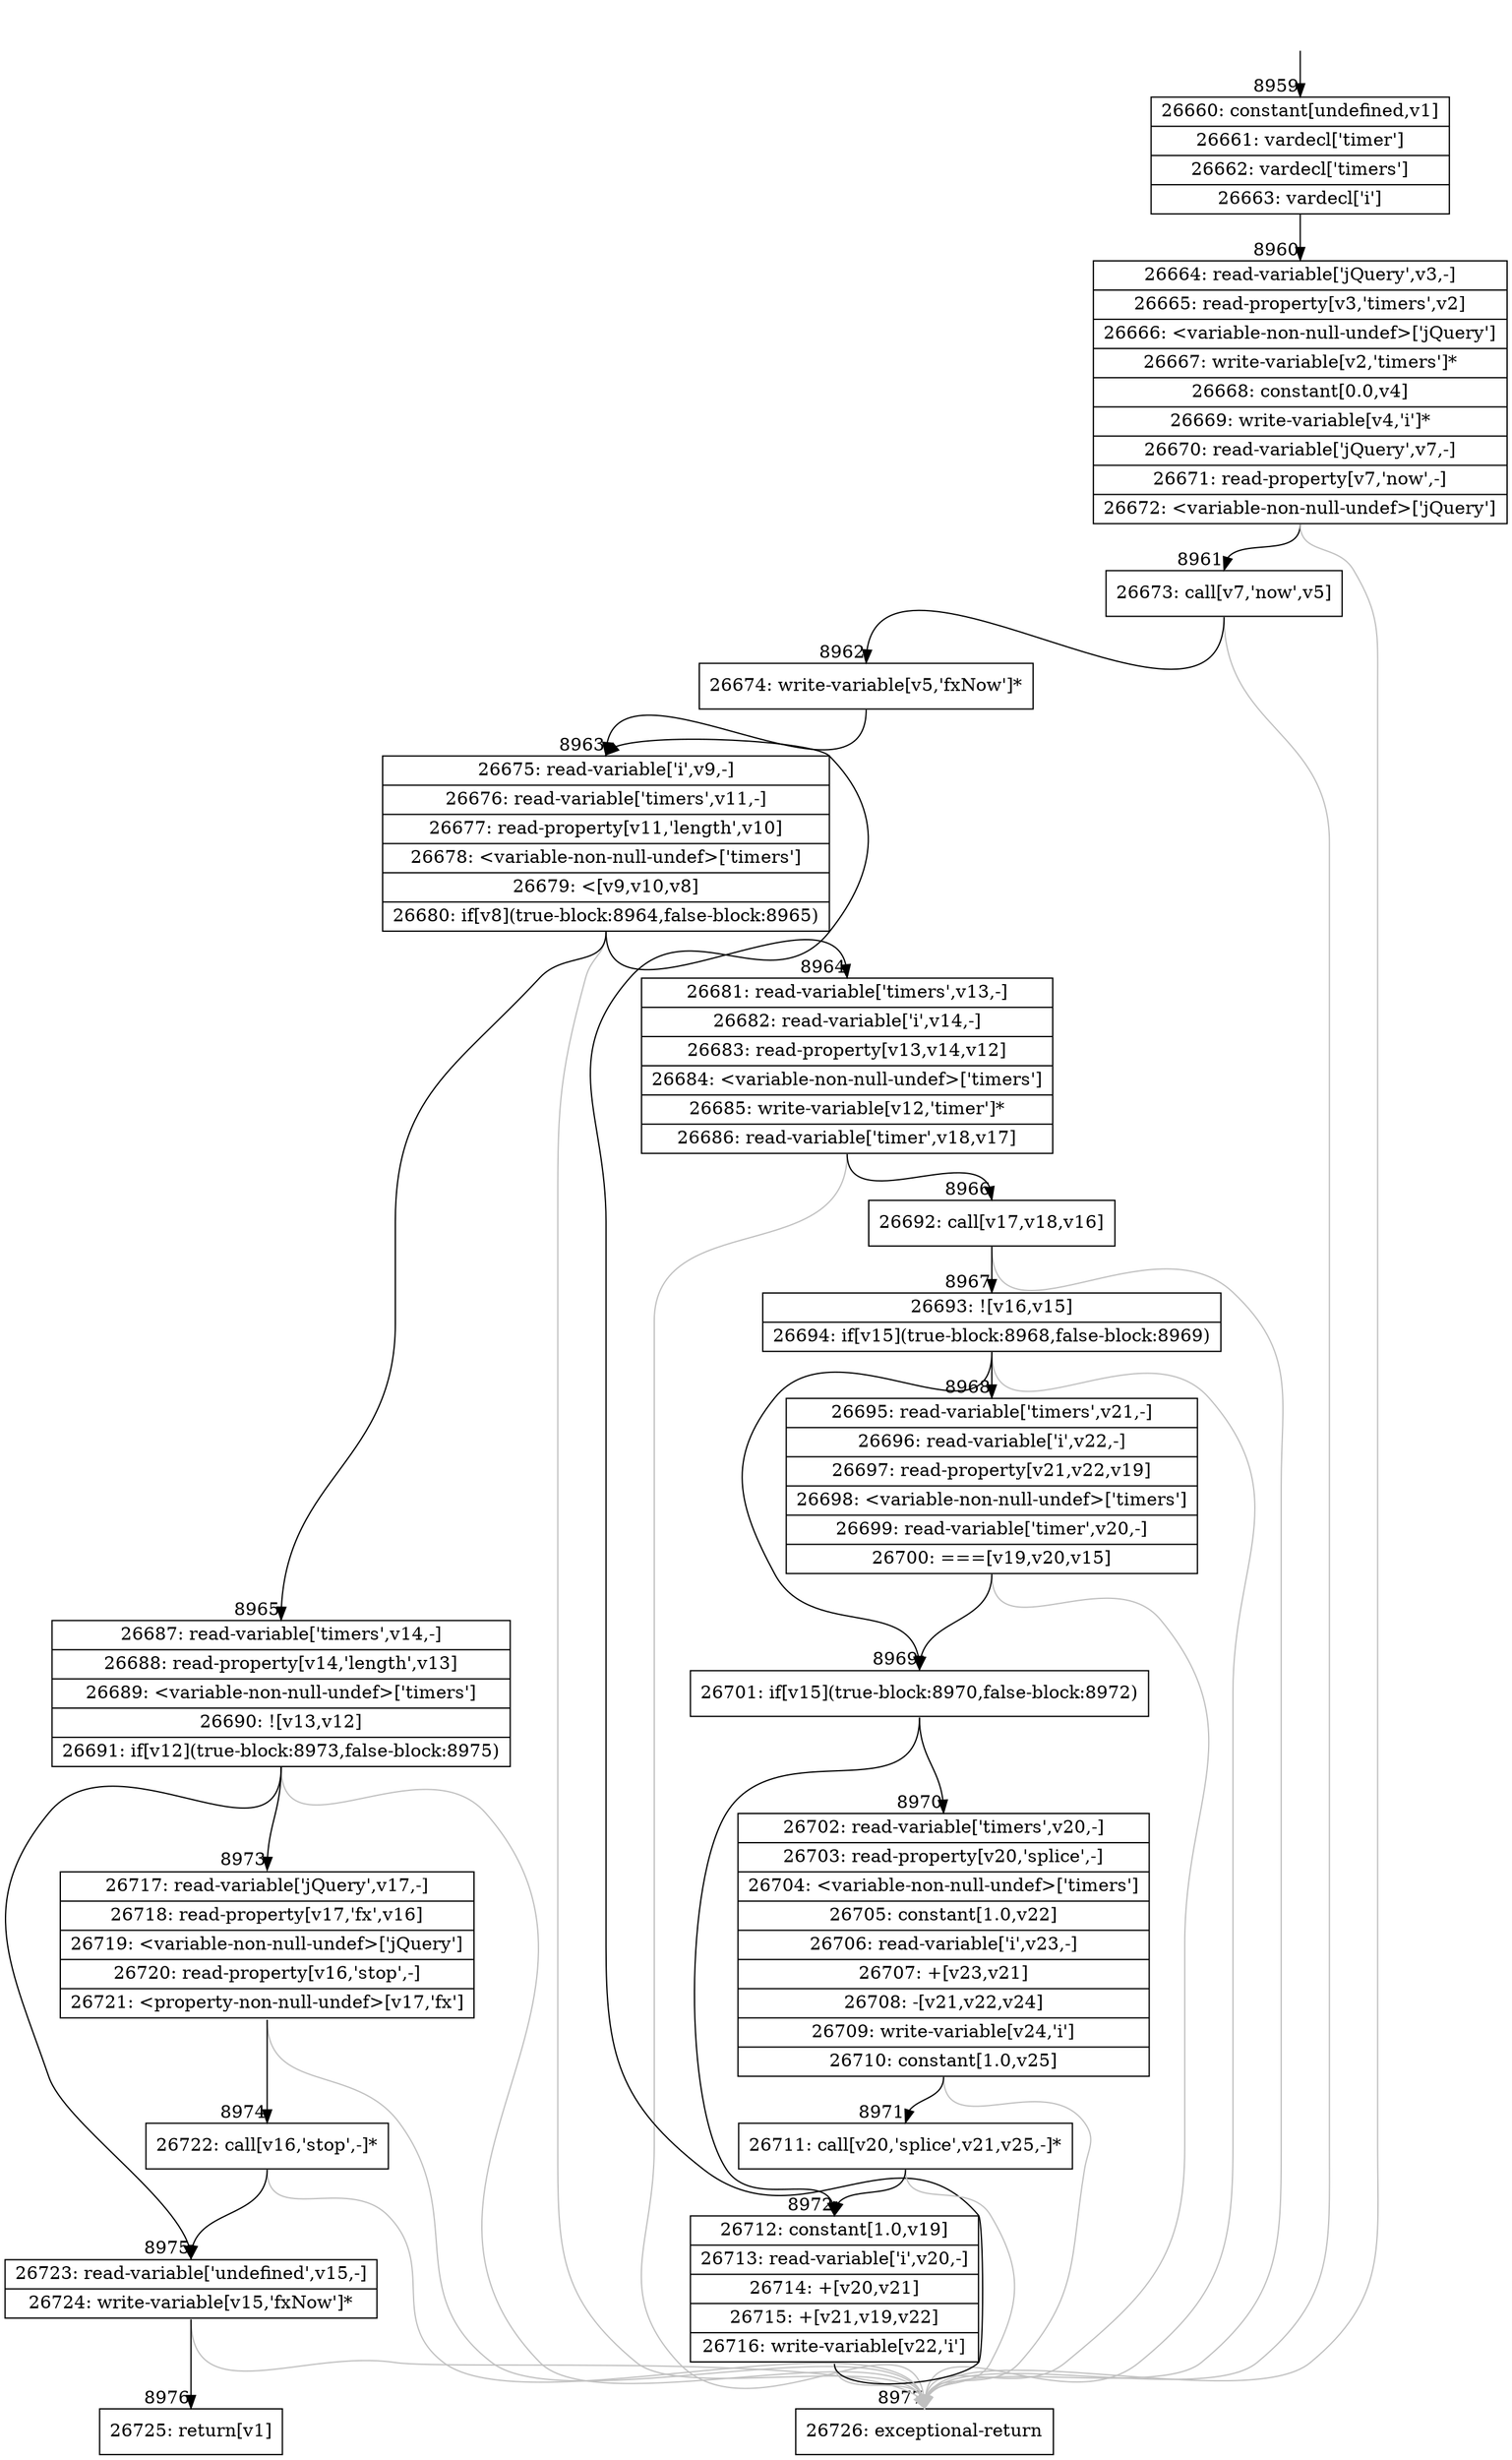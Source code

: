 digraph {
rankdir="TD"
BB_entry558[shape=none,label=""];
BB_entry558 -> BB8959 [tailport=s, headport=n, headlabel="    8959"]
BB8959 [shape=record label="{26660: constant[undefined,v1]|26661: vardecl['timer']|26662: vardecl['timers']|26663: vardecl['i']}" ] 
BB8959 -> BB8960 [tailport=s, headport=n, headlabel="      8960"]
BB8960 [shape=record label="{26664: read-variable['jQuery',v3,-]|26665: read-property[v3,'timers',v2]|26666: \<variable-non-null-undef\>['jQuery']|26667: write-variable[v2,'timers']*|26668: constant[0.0,v4]|26669: write-variable[v4,'i']*|26670: read-variable['jQuery',v7,-]|26671: read-property[v7,'now',-]|26672: \<variable-non-null-undef\>['jQuery']}" ] 
BB8960 -> BB8961 [tailport=s, headport=n, headlabel="      8961"]
BB8960 -> BB8977 [tailport=s, headport=n, color=gray, headlabel="      8977"]
BB8961 [shape=record label="{26673: call[v7,'now',v5]}" ] 
BB8961 -> BB8962 [tailport=s, headport=n, headlabel="      8962"]
BB8961 -> BB8977 [tailport=s, headport=n, color=gray]
BB8962 [shape=record label="{26674: write-variable[v5,'fxNow']*}" ] 
BB8962 -> BB8963 [tailport=s, headport=n, headlabel="      8963"]
BB8963 [shape=record label="{26675: read-variable['i',v9,-]|26676: read-variable['timers',v11,-]|26677: read-property[v11,'length',v10]|26678: \<variable-non-null-undef\>['timers']|26679: \<[v9,v10,v8]|26680: if[v8](true-block:8964,false-block:8965)}" ] 
BB8963 -> BB8964 [tailport=s, headport=n, headlabel="      8964"]
BB8963 -> BB8965 [tailport=s, headport=n, headlabel="      8965"]
BB8963 -> BB8977 [tailport=s, headport=n, color=gray]
BB8964 [shape=record label="{26681: read-variable['timers',v13,-]|26682: read-variable['i',v14,-]|26683: read-property[v13,v14,v12]|26684: \<variable-non-null-undef\>['timers']|26685: write-variable[v12,'timer']*|26686: read-variable['timer',v18,v17]}" ] 
BB8964 -> BB8966 [tailport=s, headport=n, headlabel="      8966"]
BB8964 -> BB8977 [tailport=s, headport=n, color=gray]
BB8965 [shape=record label="{26687: read-variable['timers',v14,-]|26688: read-property[v14,'length',v13]|26689: \<variable-non-null-undef\>['timers']|26690: ![v13,v12]|26691: if[v12](true-block:8973,false-block:8975)}" ] 
BB8965 -> BB8973 [tailport=s, headport=n, headlabel="      8973"]
BB8965 -> BB8975 [tailport=s, headport=n, headlabel="      8975"]
BB8965 -> BB8977 [tailport=s, headport=n, color=gray]
BB8966 [shape=record label="{26692: call[v17,v18,v16]}" ] 
BB8966 -> BB8967 [tailport=s, headport=n, headlabel="      8967"]
BB8966 -> BB8977 [tailport=s, headport=n, color=gray]
BB8967 [shape=record label="{26693: ![v16,v15]|26694: if[v15](true-block:8968,false-block:8969)}" ] 
BB8967 -> BB8969 [tailport=s, headport=n, headlabel="      8969"]
BB8967 -> BB8968 [tailport=s, headport=n, headlabel="      8968"]
BB8967 -> BB8977 [tailport=s, headport=n, color=gray]
BB8968 [shape=record label="{26695: read-variable['timers',v21,-]|26696: read-variable['i',v22,-]|26697: read-property[v21,v22,v19]|26698: \<variable-non-null-undef\>['timers']|26699: read-variable['timer',v20,-]|26700: ===[v19,v20,v15]}" ] 
BB8968 -> BB8969 [tailport=s, headport=n]
BB8968 -> BB8977 [tailport=s, headport=n, color=gray]
BB8969 [shape=record label="{26701: if[v15](true-block:8970,false-block:8972)}" ] 
BB8969 -> BB8970 [tailport=s, headport=n, headlabel="      8970"]
BB8969 -> BB8972 [tailport=s, headport=n, headlabel="      8972"]
BB8970 [shape=record label="{26702: read-variable['timers',v20,-]|26703: read-property[v20,'splice',-]|26704: \<variable-non-null-undef\>['timers']|26705: constant[1.0,v22]|26706: read-variable['i',v23,-]|26707: +[v23,v21]|26708: -[v21,v22,v24]|26709: write-variable[v24,'i']|26710: constant[1.0,v25]}" ] 
BB8970 -> BB8971 [tailport=s, headport=n, headlabel="      8971"]
BB8970 -> BB8977 [tailport=s, headport=n, color=gray]
BB8971 [shape=record label="{26711: call[v20,'splice',v21,v25,-]*}" ] 
BB8971 -> BB8972 [tailport=s, headport=n]
BB8971 -> BB8977 [tailport=s, headport=n, color=gray]
BB8972 [shape=record label="{26712: constant[1.0,v19]|26713: read-variable['i',v20,-]|26714: +[v20,v21]|26715: +[v21,v19,v22]|26716: write-variable[v22,'i']}" ] 
BB8972 -> BB8963 [tailport=s, headport=n]
BB8972 -> BB8977 [tailport=s, headport=n, color=gray]
BB8973 [shape=record label="{26717: read-variable['jQuery',v17,-]|26718: read-property[v17,'fx',v16]|26719: \<variable-non-null-undef\>['jQuery']|26720: read-property[v16,'stop',-]|26721: \<property-non-null-undef\>[v17,'fx']}" ] 
BB8973 -> BB8974 [tailport=s, headport=n, headlabel="      8974"]
BB8973 -> BB8977 [tailport=s, headport=n, color=gray]
BB8974 [shape=record label="{26722: call[v16,'stop',-]*}" ] 
BB8974 -> BB8975 [tailport=s, headport=n]
BB8974 -> BB8977 [tailport=s, headport=n, color=gray]
BB8975 [shape=record label="{26723: read-variable['undefined',v15,-]|26724: write-variable[v15,'fxNow']*}" ] 
BB8975 -> BB8976 [tailport=s, headport=n, headlabel="      8976"]
BB8975 -> BB8977 [tailport=s, headport=n, color=gray]
BB8976 [shape=record label="{26725: return[v1]}" ] 
BB8977 [shape=record label="{26726: exceptional-return}" ] 
}
